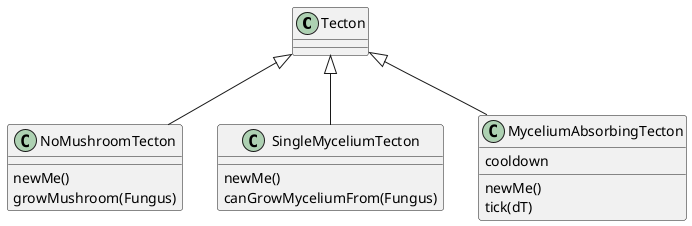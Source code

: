 @startuml Tecton/special-tecton-classes

class Tecton
class NoMushroomTecton {
    newMe()
    growMushroom(Fungus)
}
class SingleMyceliumTecton {
    newMe()
    canGrowMyceliumFrom(Fungus)
}
class MyceliumAbsorbingTecton {
    cooldown
    newMe()
    tick(dT)
}

Tecton <|-- NoMushroomTecton
Tecton <|-- SingleMyceliumTecton
Tecton <|-- MyceliumAbsorbingTecton

@enduml